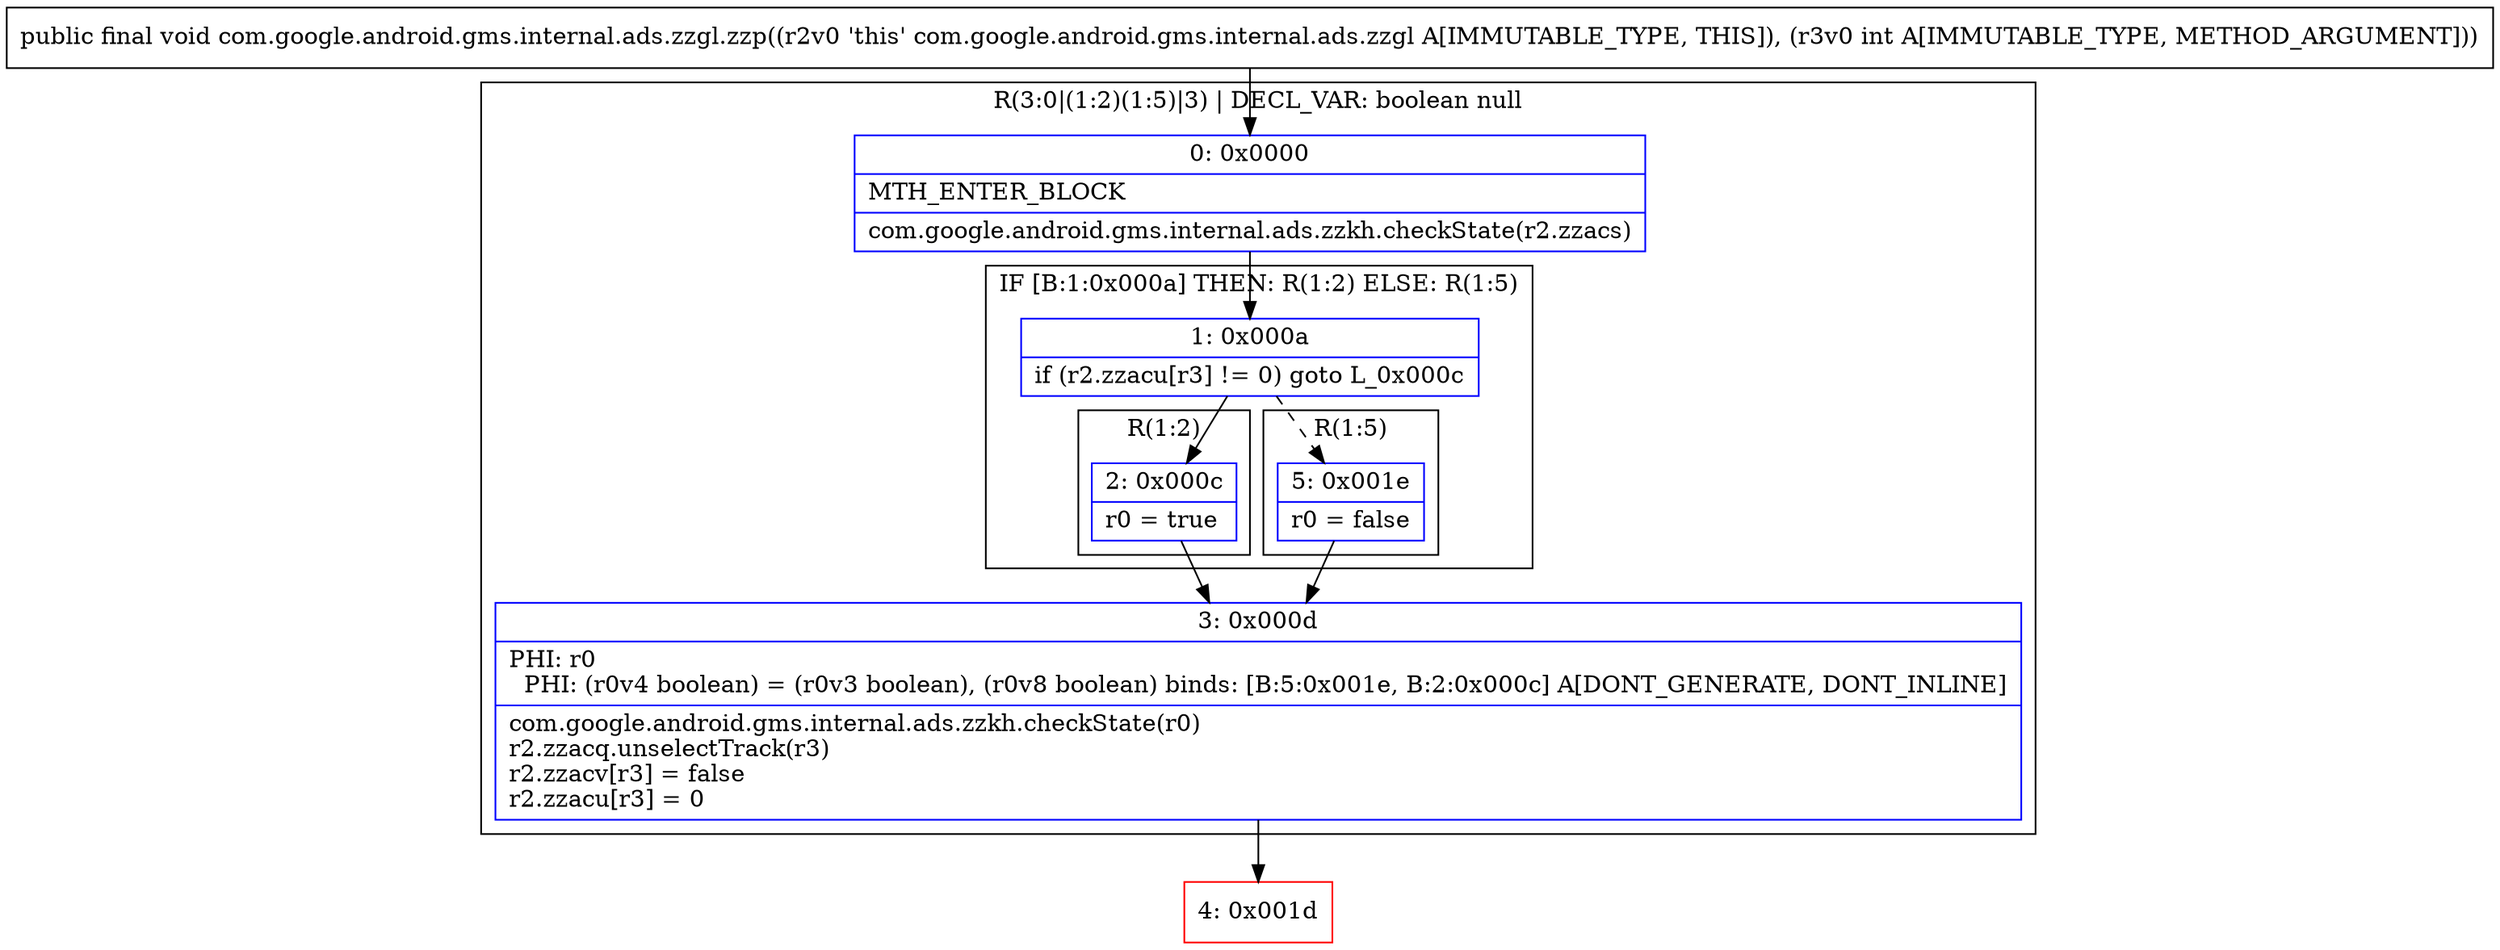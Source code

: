 digraph "CFG forcom.google.android.gms.internal.ads.zzgl.zzp(I)V" {
subgraph cluster_Region_2096138511 {
label = "R(3:0|(1:2)(1:5)|3) | DECL_VAR: boolean null\l";
node [shape=record,color=blue];
Node_0 [shape=record,label="{0\:\ 0x0000|MTH_ENTER_BLOCK\l|com.google.android.gms.internal.ads.zzkh.checkState(r2.zzacs)\l}"];
subgraph cluster_IfRegion_1811159550 {
label = "IF [B:1:0x000a] THEN: R(1:2) ELSE: R(1:5)";
node [shape=record,color=blue];
Node_1 [shape=record,label="{1\:\ 0x000a|if (r2.zzacu[r3] != 0) goto L_0x000c\l}"];
subgraph cluster_Region_1562969562 {
label = "R(1:2)";
node [shape=record,color=blue];
Node_2 [shape=record,label="{2\:\ 0x000c|r0 = true\l}"];
}
subgraph cluster_Region_1396080387 {
label = "R(1:5)";
node [shape=record,color=blue];
Node_5 [shape=record,label="{5\:\ 0x001e|r0 = false\l}"];
}
}
Node_3 [shape=record,label="{3\:\ 0x000d|PHI: r0 \l  PHI: (r0v4 boolean) = (r0v3 boolean), (r0v8 boolean) binds: [B:5:0x001e, B:2:0x000c] A[DONT_GENERATE, DONT_INLINE]\l|com.google.android.gms.internal.ads.zzkh.checkState(r0)\lr2.zzacq.unselectTrack(r3)\lr2.zzacv[r3] = false\lr2.zzacu[r3] = 0\l}"];
}
Node_4 [shape=record,color=red,label="{4\:\ 0x001d}"];
MethodNode[shape=record,label="{public final void com.google.android.gms.internal.ads.zzgl.zzp((r2v0 'this' com.google.android.gms.internal.ads.zzgl A[IMMUTABLE_TYPE, THIS]), (r3v0 int A[IMMUTABLE_TYPE, METHOD_ARGUMENT])) }"];
MethodNode -> Node_0;
Node_0 -> Node_1;
Node_1 -> Node_2;
Node_1 -> Node_5[style=dashed];
Node_2 -> Node_3;
Node_5 -> Node_3;
Node_3 -> Node_4;
}


